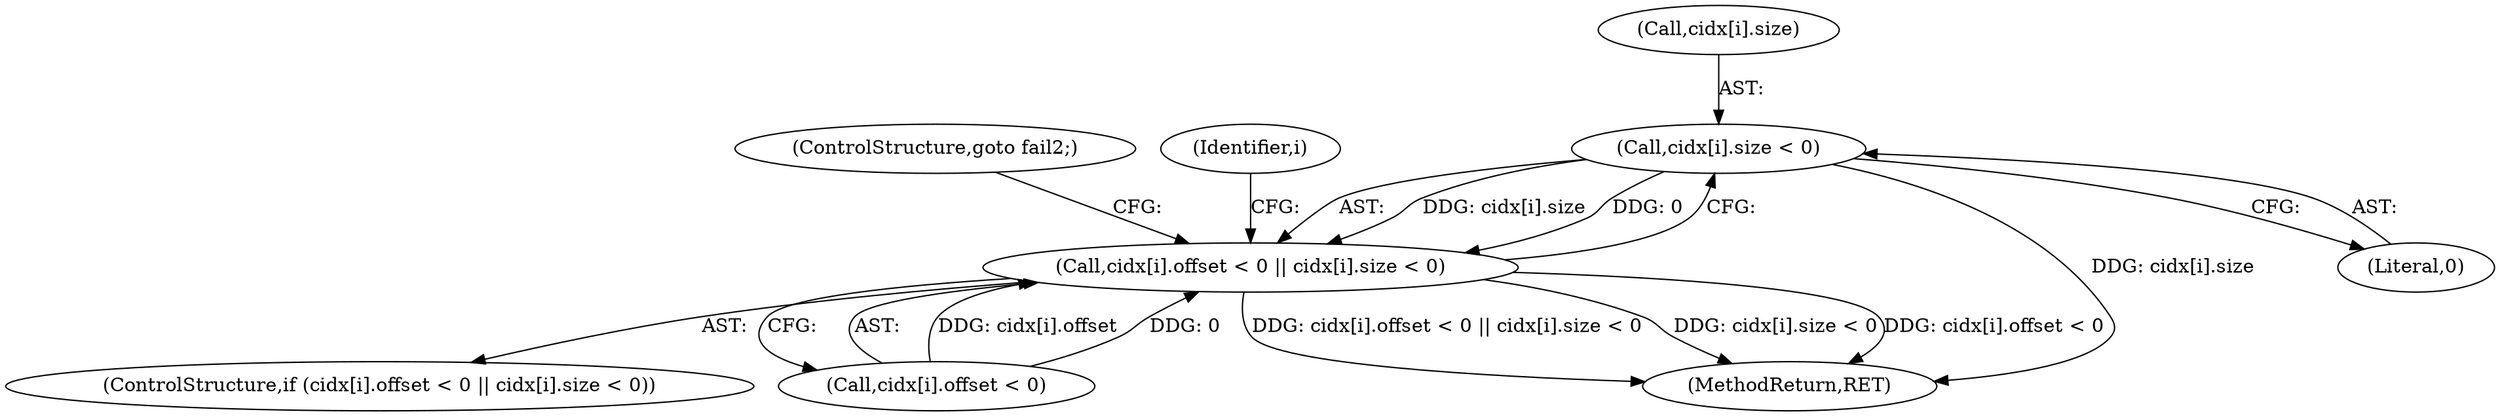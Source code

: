 digraph "0_libgd_2bb97f407c1145c850416a3bfbcc8cf124e68a19@array" {
"1000402" [label="(Call,cidx[i].size < 0)"];
"1000394" [label="(Call,cidx[i].offset < 0 || cidx[i].size < 0)"];
"1000394" [label="(Call,cidx[i].offset < 0 || cidx[i].size < 0)"];
"1000393" [label="(ControlStructure,if (cidx[i].offset < 0 || cidx[i].size < 0))"];
"1000395" [label="(Call,cidx[i].offset < 0)"];
"1000409" [label="(ControlStructure,goto fail2;)"];
"1000425" [label="(MethodReturn,RET)"];
"1000408" [label="(Literal,0)"];
"1000365" [label="(Identifier,i)"];
"1000403" [label="(Call,cidx[i].size)"];
"1000402" [label="(Call,cidx[i].size < 0)"];
"1000402" -> "1000394"  [label="AST: "];
"1000402" -> "1000408"  [label="CFG: "];
"1000403" -> "1000402"  [label="AST: "];
"1000408" -> "1000402"  [label="AST: "];
"1000394" -> "1000402"  [label="CFG: "];
"1000402" -> "1000425"  [label="DDG: cidx[i].size"];
"1000402" -> "1000394"  [label="DDG: cidx[i].size"];
"1000402" -> "1000394"  [label="DDG: 0"];
"1000394" -> "1000393"  [label="AST: "];
"1000394" -> "1000395"  [label="CFG: "];
"1000395" -> "1000394"  [label="AST: "];
"1000409" -> "1000394"  [label="CFG: "];
"1000365" -> "1000394"  [label="CFG: "];
"1000394" -> "1000425"  [label="DDG: cidx[i].offset < 0 || cidx[i].size < 0"];
"1000394" -> "1000425"  [label="DDG: cidx[i].size < 0"];
"1000394" -> "1000425"  [label="DDG: cidx[i].offset < 0"];
"1000395" -> "1000394"  [label="DDG: cidx[i].offset"];
"1000395" -> "1000394"  [label="DDG: 0"];
}
